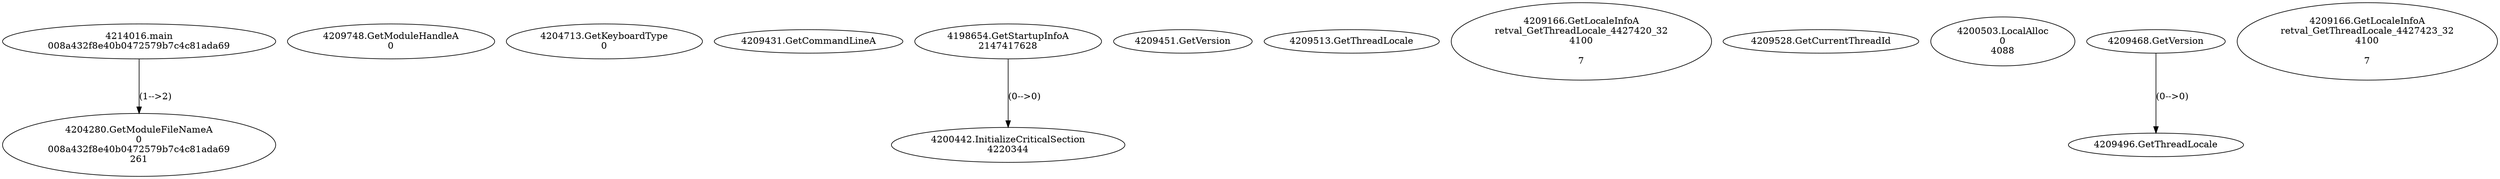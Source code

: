// Global SCDG with merge call
digraph {
	0 [label="4214016.main
008a432f8e40b0472579b7c4c81ada69"]
	1 [label="4209748.GetModuleHandleA
0"]
	2 [label="4204713.GetKeyboardType
0"]
	3 [label="4209431.GetCommandLineA
"]
	4 [label="4198654.GetStartupInfoA
2147417628"]
	5 [label="4209451.GetVersion
"]
	6 [label="4209513.GetThreadLocale
"]
	7 [label="4209166.GetLocaleInfoA
retval_GetThreadLocale_4427420_32
4100

7"]
	8 [label="4209528.GetCurrentThreadId
"]
	9 [label="4204280.GetModuleFileNameA
0
008a432f8e40b0472579b7c4c81ada69
261"]
	0 -> 9 [label="(1-->2)"]
	10 [label="4200442.InitializeCriticalSection
4220344"]
	4 -> 10 [label="(0-->0)"]
	11 [label="4200503.LocalAlloc
0
4088"]
	12 [label="4209468.GetVersion
"]
	13 [label="4209496.GetThreadLocale
"]
	12 -> 13 [label="(0-->0)"]
	14 [label="4209166.GetLocaleInfoA
retval_GetThreadLocale_4427423_32
4100

7"]
}
